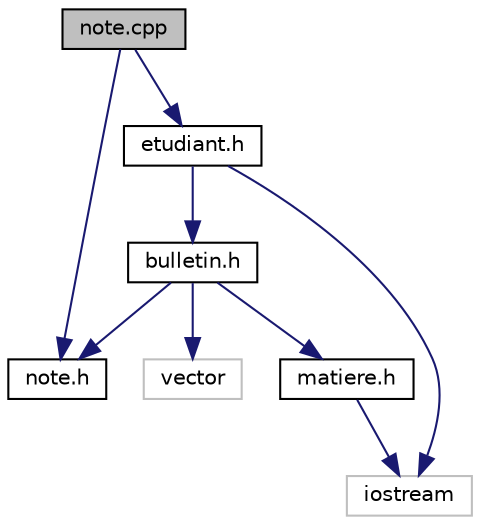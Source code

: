 digraph "note.cpp"
{
  edge [fontname="Helvetica",fontsize="10",labelfontname="Helvetica",labelfontsize="10"];
  node [fontname="Helvetica",fontsize="10",shape=record];
  Node1 [label="note.cpp",height=0.2,width=0.4,color="black", fillcolor="grey75", style="filled" fontcolor="black"];
  Node1 -> Node2 [color="midnightblue",fontsize="10",style="solid",fontname="Helvetica"];
  Node2 [label="note.h",height=0.2,width=0.4,color="black", fillcolor="white", style="filled",URL="$note_8h.html"];
  Node1 -> Node3 [color="midnightblue",fontsize="10",style="solid",fontname="Helvetica"];
  Node3 [label="etudiant.h",height=0.2,width=0.4,color="black", fillcolor="white", style="filled",URL="$etudiant_8h.html"];
  Node3 -> Node4 [color="midnightblue",fontsize="10",style="solid",fontname="Helvetica"];
  Node4 [label="iostream",height=0.2,width=0.4,color="grey75", fillcolor="white", style="filled"];
  Node3 -> Node5 [color="midnightblue",fontsize="10",style="solid",fontname="Helvetica"];
  Node5 [label="bulletin.h",height=0.2,width=0.4,color="black", fillcolor="white", style="filled",URL="$bulletin_8h.html"];
  Node5 -> Node6 [color="midnightblue",fontsize="10",style="solid",fontname="Helvetica"];
  Node6 [label="matiere.h",height=0.2,width=0.4,color="black", fillcolor="white", style="filled",URL="$matiere_8h.html"];
  Node6 -> Node4 [color="midnightblue",fontsize="10",style="solid",fontname="Helvetica"];
  Node5 -> Node2 [color="midnightblue",fontsize="10",style="solid",fontname="Helvetica"];
  Node5 -> Node7 [color="midnightblue",fontsize="10",style="solid",fontname="Helvetica"];
  Node7 [label="vector",height=0.2,width=0.4,color="grey75", fillcolor="white", style="filled"];
}
